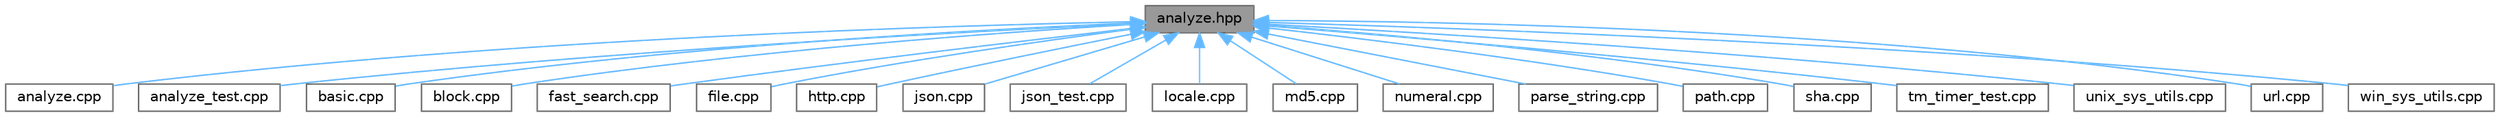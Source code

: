 digraph "analyze.hpp"
{
 // LATEX_PDF_SIZE
  bgcolor="transparent";
  edge [fontname=Helvetica,fontsize=10,labelfontname=Helvetica,labelfontsize=10];
  node [fontname=Helvetica,fontsize=10,shape=box,height=0.2,width=0.4];
  Node1 [label="analyze.hpp",height=0.2,width=0.4,color="gray40", fillcolor="grey60", style="filled", fontcolor="black",tooltip=" "];
  Node1 -> Node2 [dir="back",color="steelblue1",style="solid"];
  Node2 [label="analyze.cpp",height=0.2,width=0.4,color="grey40", fillcolor="white", style="filled",URL="$analyze_8cpp.html",tooltip=" "];
  Node1 -> Node3 [dir="back",color="steelblue1",style="solid"];
  Node3 [label="analyze_test.cpp",height=0.2,width=0.4,color="grey40", fillcolor="white", style="filled",URL="$analyze__test_8cpp.html",tooltip=" "];
  Node1 -> Node4 [dir="back",color="steelblue1",style="solid"];
  Node4 [label="basic.cpp",height=0.2,width=0.4,color="grey40", fillcolor="white", style="filled",URL="$basic_8cpp.html",tooltip=" "];
  Node1 -> Node5 [dir="back",color="steelblue1",style="solid"];
  Node5 [label="block.cpp",height=0.2,width=0.4,color="grey40", fillcolor="white", style="filled",URL="$block_8cpp.html",tooltip=" "];
  Node1 -> Node6 [dir="back",color="steelblue1",style="solid"];
  Node6 [label="fast_search.cpp",height=0.2,width=0.4,color="grey40", fillcolor="white", style="filled",URL="$fast__search_8cpp.html",tooltip=" "];
  Node1 -> Node7 [dir="back",color="steelblue1",style="solid"];
  Node7 [label="file.cpp",height=0.2,width=0.4,color="grey40", fillcolor="white", style="filled",URL="$file_8cpp.html",tooltip=" "];
  Node1 -> Node8 [dir="back",color="steelblue1",style="solid"];
  Node8 [label="http.cpp",height=0.2,width=0.4,color="grey40", fillcolor="white", style="filled",URL="$http_8cpp.html",tooltip=" "];
  Node1 -> Node9 [dir="back",color="steelblue1",style="solid"];
  Node9 [label="json.cpp",height=0.2,width=0.4,color="grey40", fillcolor="white", style="filled",URL="$json_8cpp.html",tooltip=" "];
  Node1 -> Node10 [dir="back",color="steelblue1",style="solid"];
  Node10 [label="json_test.cpp",height=0.2,width=0.4,color="grey40", fillcolor="white", style="filled",URL="$json__test_8cpp.html",tooltip=" "];
  Node1 -> Node11 [dir="back",color="steelblue1",style="solid"];
  Node11 [label="locale.cpp",height=0.2,width=0.4,color="grey40", fillcolor="white", style="filled",URL="$locale_8cpp.html",tooltip=" "];
  Node1 -> Node12 [dir="back",color="steelblue1",style="solid"];
  Node12 [label="md5.cpp",height=0.2,width=0.4,color="grey40", fillcolor="white", style="filled",URL="$md5_8cpp.html",tooltip=" "];
  Node1 -> Node13 [dir="back",color="steelblue1",style="solid"];
  Node13 [label="numeral.cpp",height=0.2,width=0.4,color="grey40", fillcolor="white", style="filled",URL="$numeral_8cpp.html",tooltip=" "];
  Node1 -> Node14 [dir="back",color="steelblue1",style="solid"];
  Node14 [label="parse_string.cpp",height=0.2,width=0.4,color="grey40", fillcolor="white", style="filled",URL="$parse__string_8cpp.html",tooltip=" "];
  Node1 -> Node15 [dir="back",color="steelblue1",style="solid"];
  Node15 [label="path.cpp",height=0.2,width=0.4,color="grey40", fillcolor="white", style="filled",URL="$path_8cpp.html",tooltip=" "];
  Node1 -> Node16 [dir="back",color="steelblue1",style="solid"];
  Node16 [label="sha.cpp",height=0.2,width=0.4,color="grey40", fillcolor="white", style="filled",URL="$sha_8cpp.html",tooltip=" "];
  Node1 -> Node17 [dir="back",color="steelblue1",style="solid"];
  Node17 [label="tm_timer_test.cpp",height=0.2,width=0.4,color="grey40", fillcolor="white", style="filled",URL="$tm__timer__test_8cpp.html",tooltip=" "];
  Node1 -> Node18 [dir="back",color="steelblue1",style="solid"];
  Node18 [label="unix_sys_utils.cpp",height=0.2,width=0.4,color="grey40", fillcolor="white", style="filled",URL="$unix__sys__utils_8cpp.html",tooltip=" "];
  Node1 -> Node19 [dir="back",color="steelblue1",style="solid"];
  Node19 [label="url.cpp",height=0.2,width=0.4,color="grey40", fillcolor="white", style="filled",URL="$url_8cpp.html",tooltip=" "];
  Node1 -> Node20 [dir="back",color="steelblue1",style="solid"];
  Node20 [label="win_sys_utils.cpp",height=0.2,width=0.4,color="grey40", fillcolor="white", style="filled",URL="$win__sys__utils_8cpp.html",tooltip=" "];
}

